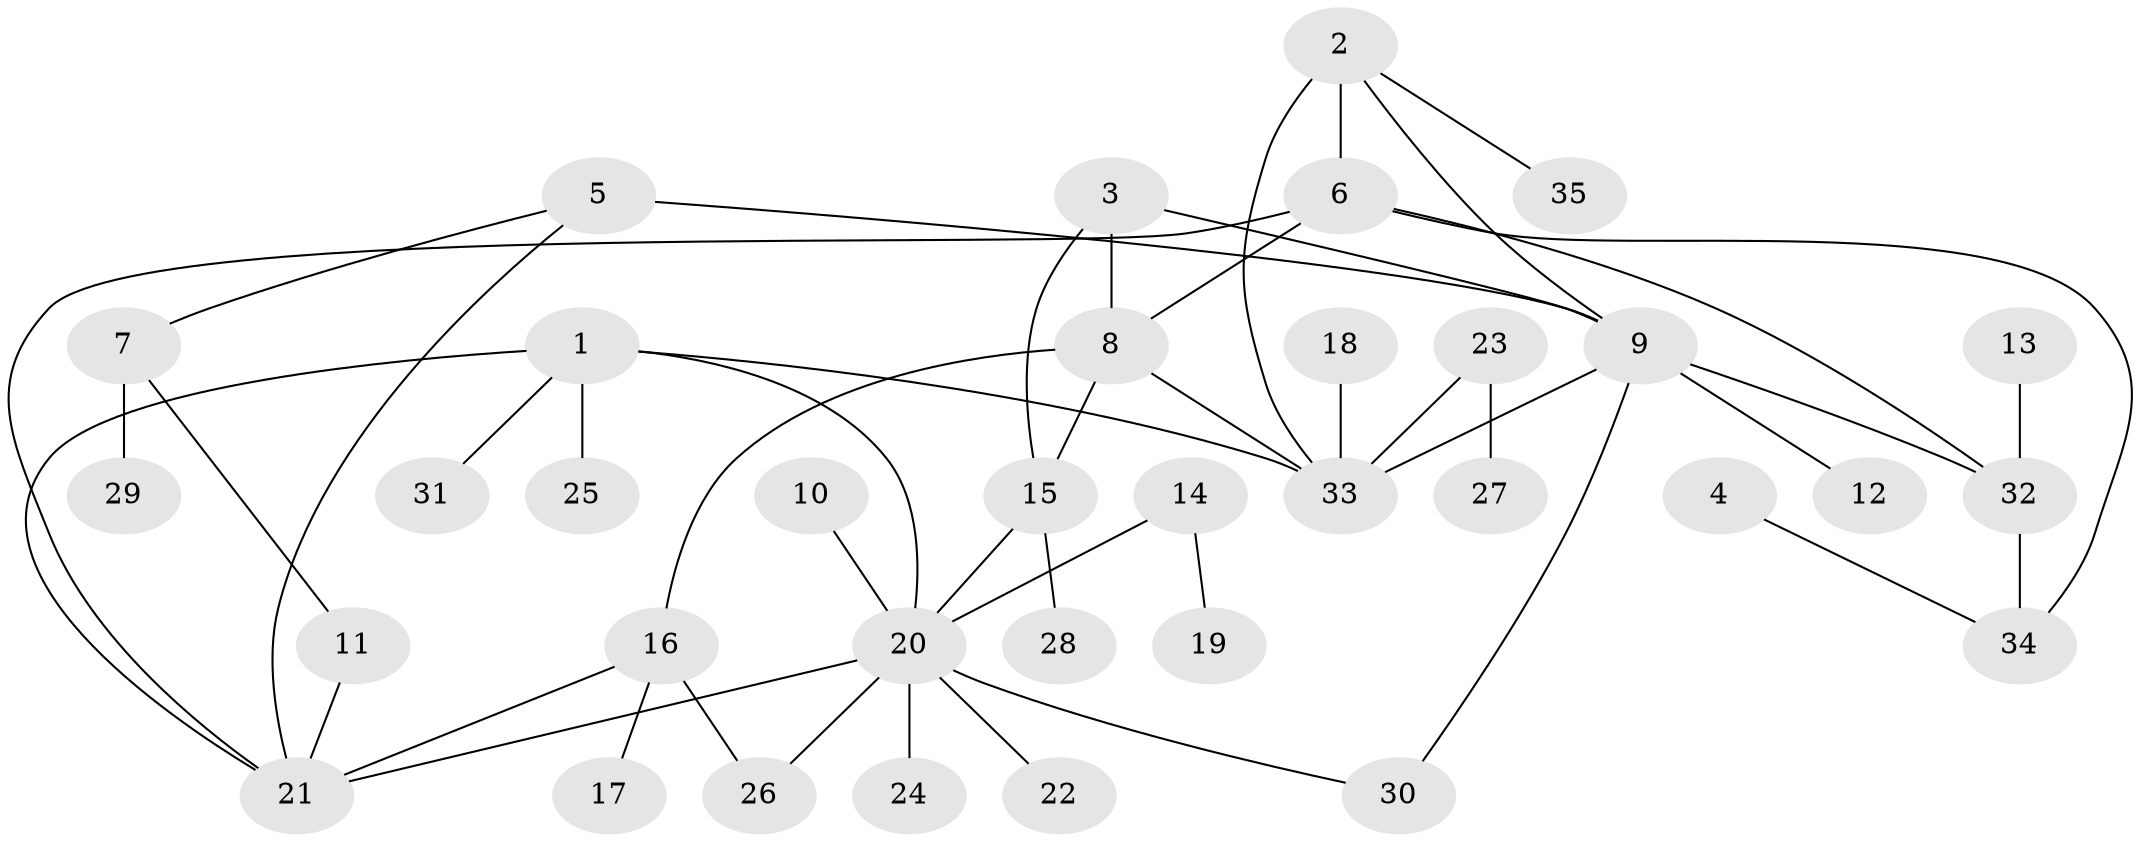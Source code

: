 // original degree distribution, {11: 0.014285714285714285, 8: 0.014285714285714285, 5: 0.04285714285714286, 6: 0.04285714285714286, 4: 0.05714285714285714, 10: 0.014285714285714285, 2: 0.15714285714285714, 3: 0.1, 7: 0.02857142857142857, 1: 0.5285714285714286}
// Generated by graph-tools (version 1.1) at 2025/02/03/09/25 03:02:44]
// undirected, 35 vertices, 48 edges
graph export_dot {
graph [start="1"]
  node [color=gray90,style=filled];
  1;
  2;
  3;
  4;
  5;
  6;
  7;
  8;
  9;
  10;
  11;
  12;
  13;
  14;
  15;
  16;
  17;
  18;
  19;
  20;
  21;
  22;
  23;
  24;
  25;
  26;
  27;
  28;
  29;
  30;
  31;
  32;
  33;
  34;
  35;
  1 -- 20 [weight=1.0];
  1 -- 21 [weight=1.0];
  1 -- 25 [weight=1.0];
  1 -- 31 [weight=1.0];
  1 -- 33 [weight=1.0];
  2 -- 6 [weight=1.0];
  2 -- 9 [weight=1.0];
  2 -- 33 [weight=2.0];
  2 -- 35 [weight=1.0];
  3 -- 8 [weight=1.0];
  3 -- 9 [weight=1.0];
  3 -- 15 [weight=1.0];
  4 -- 34 [weight=1.0];
  5 -- 7 [weight=1.0];
  5 -- 9 [weight=2.0];
  5 -- 21 [weight=1.0];
  6 -- 8 [weight=1.0];
  6 -- 21 [weight=1.0];
  6 -- 32 [weight=1.0];
  6 -- 34 [weight=1.0];
  7 -- 11 [weight=1.0];
  7 -- 29 [weight=1.0];
  8 -- 15 [weight=1.0];
  8 -- 16 [weight=1.0];
  8 -- 33 [weight=2.0];
  9 -- 12 [weight=1.0];
  9 -- 30 [weight=1.0];
  9 -- 32 [weight=1.0];
  9 -- 33 [weight=1.0];
  10 -- 20 [weight=1.0];
  11 -- 21 [weight=1.0];
  13 -- 32 [weight=1.0];
  14 -- 19 [weight=1.0];
  14 -- 20 [weight=1.0];
  15 -- 20 [weight=1.0];
  15 -- 28 [weight=1.0];
  16 -- 17 [weight=1.0];
  16 -- 21 [weight=1.0];
  16 -- 26 [weight=1.0];
  18 -- 33 [weight=1.0];
  20 -- 21 [weight=1.0];
  20 -- 22 [weight=1.0];
  20 -- 24 [weight=1.0];
  20 -- 26 [weight=1.0];
  20 -- 30 [weight=1.0];
  23 -- 27 [weight=1.0];
  23 -- 33 [weight=1.0];
  32 -- 34 [weight=1.0];
}
